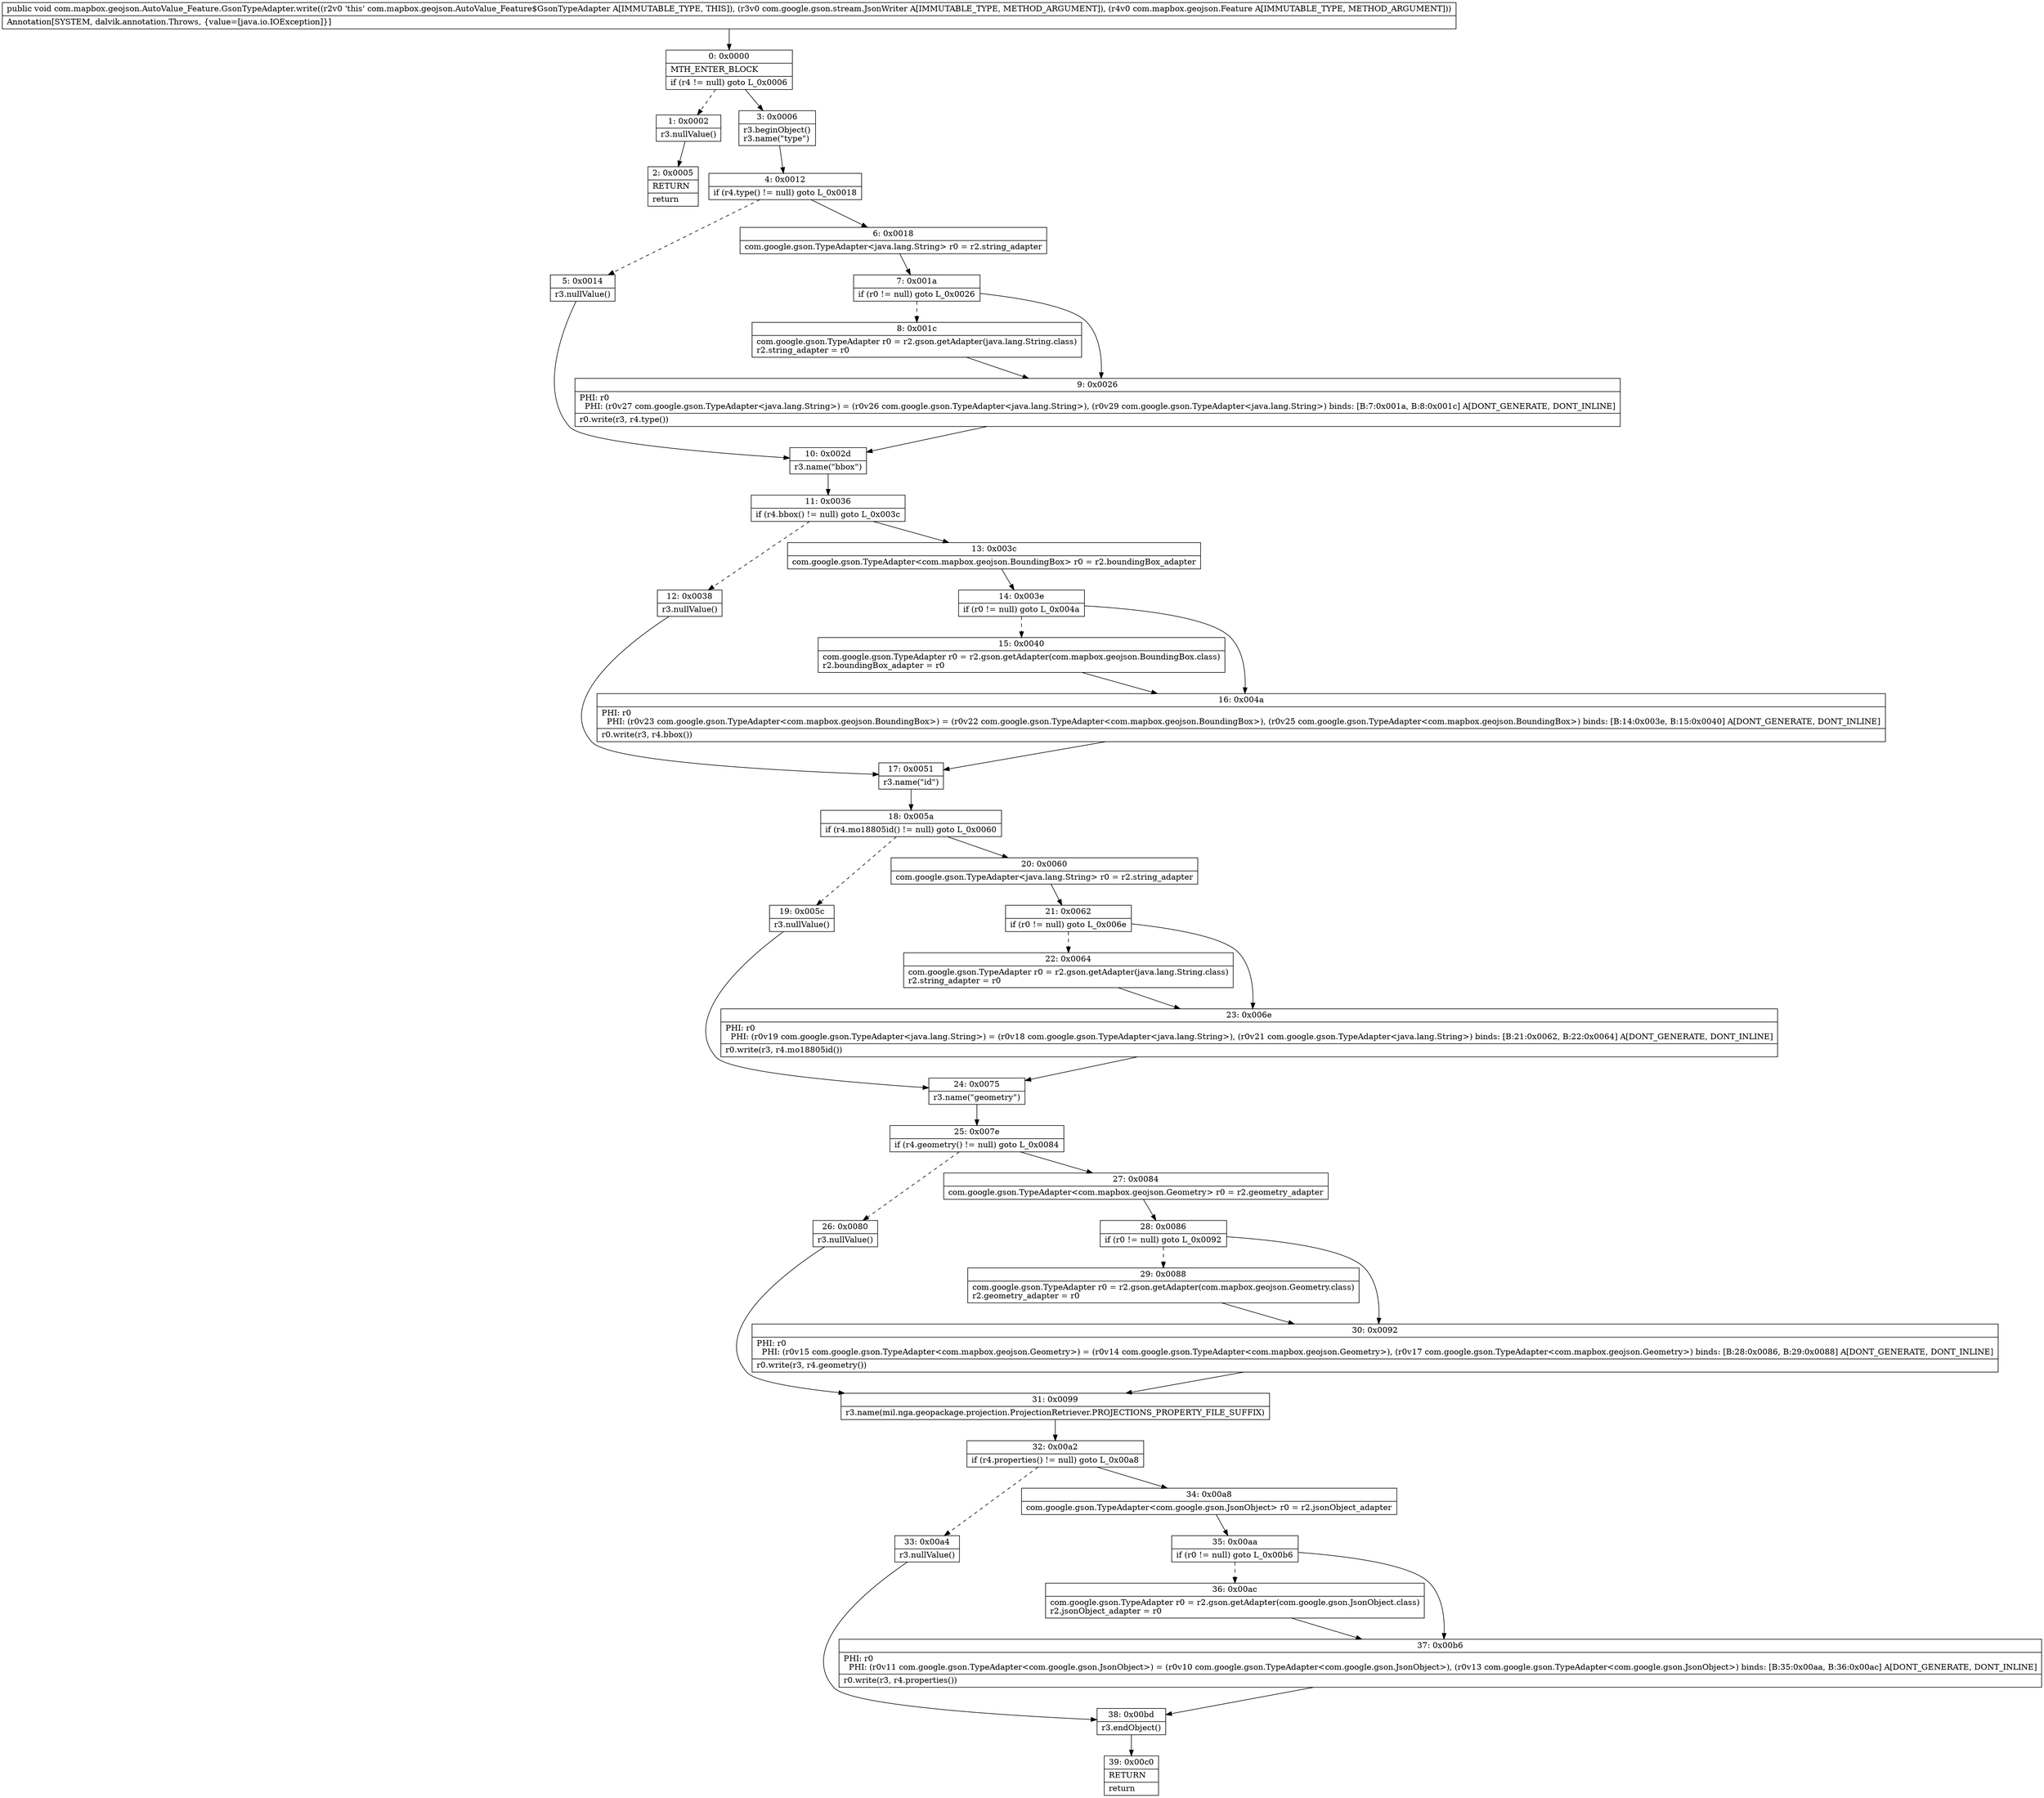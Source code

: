 digraph "CFG forcom.mapbox.geojson.AutoValue_Feature.GsonTypeAdapter.write(Lcom\/google\/gson\/stream\/JsonWriter;Lcom\/mapbox\/geojson\/Feature;)V" {
Node_0 [shape=record,label="{0\:\ 0x0000|MTH_ENTER_BLOCK\l|if (r4 != null) goto L_0x0006\l}"];
Node_1 [shape=record,label="{1\:\ 0x0002|r3.nullValue()\l}"];
Node_2 [shape=record,label="{2\:\ 0x0005|RETURN\l|return\l}"];
Node_3 [shape=record,label="{3\:\ 0x0006|r3.beginObject()\lr3.name(\"type\")\l}"];
Node_4 [shape=record,label="{4\:\ 0x0012|if (r4.type() != null) goto L_0x0018\l}"];
Node_5 [shape=record,label="{5\:\ 0x0014|r3.nullValue()\l}"];
Node_6 [shape=record,label="{6\:\ 0x0018|com.google.gson.TypeAdapter\<java.lang.String\> r0 = r2.string_adapter\l}"];
Node_7 [shape=record,label="{7\:\ 0x001a|if (r0 != null) goto L_0x0026\l}"];
Node_8 [shape=record,label="{8\:\ 0x001c|com.google.gson.TypeAdapter r0 = r2.gson.getAdapter(java.lang.String.class)\lr2.string_adapter = r0\l}"];
Node_9 [shape=record,label="{9\:\ 0x0026|PHI: r0 \l  PHI: (r0v27 com.google.gson.TypeAdapter\<java.lang.String\>) = (r0v26 com.google.gson.TypeAdapter\<java.lang.String\>), (r0v29 com.google.gson.TypeAdapter\<java.lang.String\>) binds: [B:7:0x001a, B:8:0x001c] A[DONT_GENERATE, DONT_INLINE]\l|r0.write(r3, r4.type())\l}"];
Node_10 [shape=record,label="{10\:\ 0x002d|r3.name(\"bbox\")\l}"];
Node_11 [shape=record,label="{11\:\ 0x0036|if (r4.bbox() != null) goto L_0x003c\l}"];
Node_12 [shape=record,label="{12\:\ 0x0038|r3.nullValue()\l}"];
Node_13 [shape=record,label="{13\:\ 0x003c|com.google.gson.TypeAdapter\<com.mapbox.geojson.BoundingBox\> r0 = r2.boundingBox_adapter\l}"];
Node_14 [shape=record,label="{14\:\ 0x003e|if (r0 != null) goto L_0x004a\l}"];
Node_15 [shape=record,label="{15\:\ 0x0040|com.google.gson.TypeAdapter r0 = r2.gson.getAdapter(com.mapbox.geojson.BoundingBox.class)\lr2.boundingBox_adapter = r0\l}"];
Node_16 [shape=record,label="{16\:\ 0x004a|PHI: r0 \l  PHI: (r0v23 com.google.gson.TypeAdapter\<com.mapbox.geojson.BoundingBox\>) = (r0v22 com.google.gson.TypeAdapter\<com.mapbox.geojson.BoundingBox\>), (r0v25 com.google.gson.TypeAdapter\<com.mapbox.geojson.BoundingBox\>) binds: [B:14:0x003e, B:15:0x0040] A[DONT_GENERATE, DONT_INLINE]\l|r0.write(r3, r4.bbox())\l}"];
Node_17 [shape=record,label="{17\:\ 0x0051|r3.name(\"id\")\l}"];
Node_18 [shape=record,label="{18\:\ 0x005a|if (r4.mo18805id() != null) goto L_0x0060\l}"];
Node_19 [shape=record,label="{19\:\ 0x005c|r3.nullValue()\l}"];
Node_20 [shape=record,label="{20\:\ 0x0060|com.google.gson.TypeAdapter\<java.lang.String\> r0 = r2.string_adapter\l}"];
Node_21 [shape=record,label="{21\:\ 0x0062|if (r0 != null) goto L_0x006e\l}"];
Node_22 [shape=record,label="{22\:\ 0x0064|com.google.gson.TypeAdapter r0 = r2.gson.getAdapter(java.lang.String.class)\lr2.string_adapter = r0\l}"];
Node_23 [shape=record,label="{23\:\ 0x006e|PHI: r0 \l  PHI: (r0v19 com.google.gson.TypeAdapter\<java.lang.String\>) = (r0v18 com.google.gson.TypeAdapter\<java.lang.String\>), (r0v21 com.google.gson.TypeAdapter\<java.lang.String\>) binds: [B:21:0x0062, B:22:0x0064] A[DONT_GENERATE, DONT_INLINE]\l|r0.write(r3, r4.mo18805id())\l}"];
Node_24 [shape=record,label="{24\:\ 0x0075|r3.name(\"geometry\")\l}"];
Node_25 [shape=record,label="{25\:\ 0x007e|if (r4.geometry() != null) goto L_0x0084\l}"];
Node_26 [shape=record,label="{26\:\ 0x0080|r3.nullValue()\l}"];
Node_27 [shape=record,label="{27\:\ 0x0084|com.google.gson.TypeAdapter\<com.mapbox.geojson.Geometry\> r0 = r2.geometry_adapter\l}"];
Node_28 [shape=record,label="{28\:\ 0x0086|if (r0 != null) goto L_0x0092\l}"];
Node_29 [shape=record,label="{29\:\ 0x0088|com.google.gson.TypeAdapter r0 = r2.gson.getAdapter(com.mapbox.geojson.Geometry.class)\lr2.geometry_adapter = r0\l}"];
Node_30 [shape=record,label="{30\:\ 0x0092|PHI: r0 \l  PHI: (r0v15 com.google.gson.TypeAdapter\<com.mapbox.geojson.Geometry\>) = (r0v14 com.google.gson.TypeAdapter\<com.mapbox.geojson.Geometry\>), (r0v17 com.google.gson.TypeAdapter\<com.mapbox.geojson.Geometry\>) binds: [B:28:0x0086, B:29:0x0088] A[DONT_GENERATE, DONT_INLINE]\l|r0.write(r3, r4.geometry())\l}"];
Node_31 [shape=record,label="{31\:\ 0x0099|r3.name(mil.nga.geopackage.projection.ProjectionRetriever.PROJECTIONS_PROPERTY_FILE_SUFFIX)\l}"];
Node_32 [shape=record,label="{32\:\ 0x00a2|if (r4.properties() != null) goto L_0x00a8\l}"];
Node_33 [shape=record,label="{33\:\ 0x00a4|r3.nullValue()\l}"];
Node_34 [shape=record,label="{34\:\ 0x00a8|com.google.gson.TypeAdapter\<com.google.gson.JsonObject\> r0 = r2.jsonObject_adapter\l}"];
Node_35 [shape=record,label="{35\:\ 0x00aa|if (r0 != null) goto L_0x00b6\l}"];
Node_36 [shape=record,label="{36\:\ 0x00ac|com.google.gson.TypeAdapter r0 = r2.gson.getAdapter(com.google.gson.JsonObject.class)\lr2.jsonObject_adapter = r0\l}"];
Node_37 [shape=record,label="{37\:\ 0x00b6|PHI: r0 \l  PHI: (r0v11 com.google.gson.TypeAdapter\<com.google.gson.JsonObject\>) = (r0v10 com.google.gson.TypeAdapter\<com.google.gson.JsonObject\>), (r0v13 com.google.gson.TypeAdapter\<com.google.gson.JsonObject\>) binds: [B:35:0x00aa, B:36:0x00ac] A[DONT_GENERATE, DONT_INLINE]\l|r0.write(r3, r4.properties())\l}"];
Node_38 [shape=record,label="{38\:\ 0x00bd|r3.endObject()\l}"];
Node_39 [shape=record,label="{39\:\ 0x00c0|RETURN\l|return\l}"];
MethodNode[shape=record,label="{public void com.mapbox.geojson.AutoValue_Feature.GsonTypeAdapter.write((r2v0 'this' com.mapbox.geojson.AutoValue_Feature$GsonTypeAdapter A[IMMUTABLE_TYPE, THIS]), (r3v0 com.google.gson.stream.JsonWriter A[IMMUTABLE_TYPE, METHOD_ARGUMENT]), (r4v0 com.mapbox.geojson.Feature A[IMMUTABLE_TYPE, METHOD_ARGUMENT]))  | Annotation[SYSTEM, dalvik.annotation.Throws, \{value=[java.io.IOException]\}]\l}"];
MethodNode -> Node_0;
Node_0 -> Node_1[style=dashed];
Node_0 -> Node_3;
Node_1 -> Node_2;
Node_3 -> Node_4;
Node_4 -> Node_5[style=dashed];
Node_4 -> Node_6;
Node_5 -> Node_10;
Node_6 -> Node_7;
Node_7 -> Node_8[style=dashed];
Node_7 -> Node_9;
Node_8 -> Node_9;
Node_9 -> Node_10;
Node_10 -> Node_11;
Node_11 -> Node_12[style=dashed];
Node_11 -> Node_13;
Node_12 -> Node_17;
Node_13 -> Node_14;
Node_14 -> Node_15[style=dashed];
Node_14 -> Node_16;
Node_15 -> Node_16;
Node_16 -> Node_17;
Node_17 -> Node_18;
Node_18 -> Node_19[style=dashed];
Node_18 -> Node_20;
Node_19 -> Node_24;
Node_20 -> Node_21;
Node_21 -> Node_22[style=dashed];
Node_21 -> Node_23;
Node_22 -> Node_23;
Node_23 -> Node_24;
Node_24 -> Node_25;
Node_25 -> Node_26[style=dashed];
Node_25 -> Node_27;
Node_26 -> Node_31;
Node_27 -> Node_28;
Node_28 -> Node_29[style=dashed];
Node_28 -> Node_30;
Node_29 -> Node_30;
Node_30 -> Node_31;
Node_31 -> Node_32;
Node_32 -> Node_33[style=dashed];
Node_32 -> Node_34;
Node_33 -> Node_38;
Node_34 -> Node_35;
Node_35 -> Node_36[style=dashed];
Node_35 -> Node_37;
Node_36 -> Node_37;
Node_37 -> Node_38;
Node_38 -> Node_39;
}

